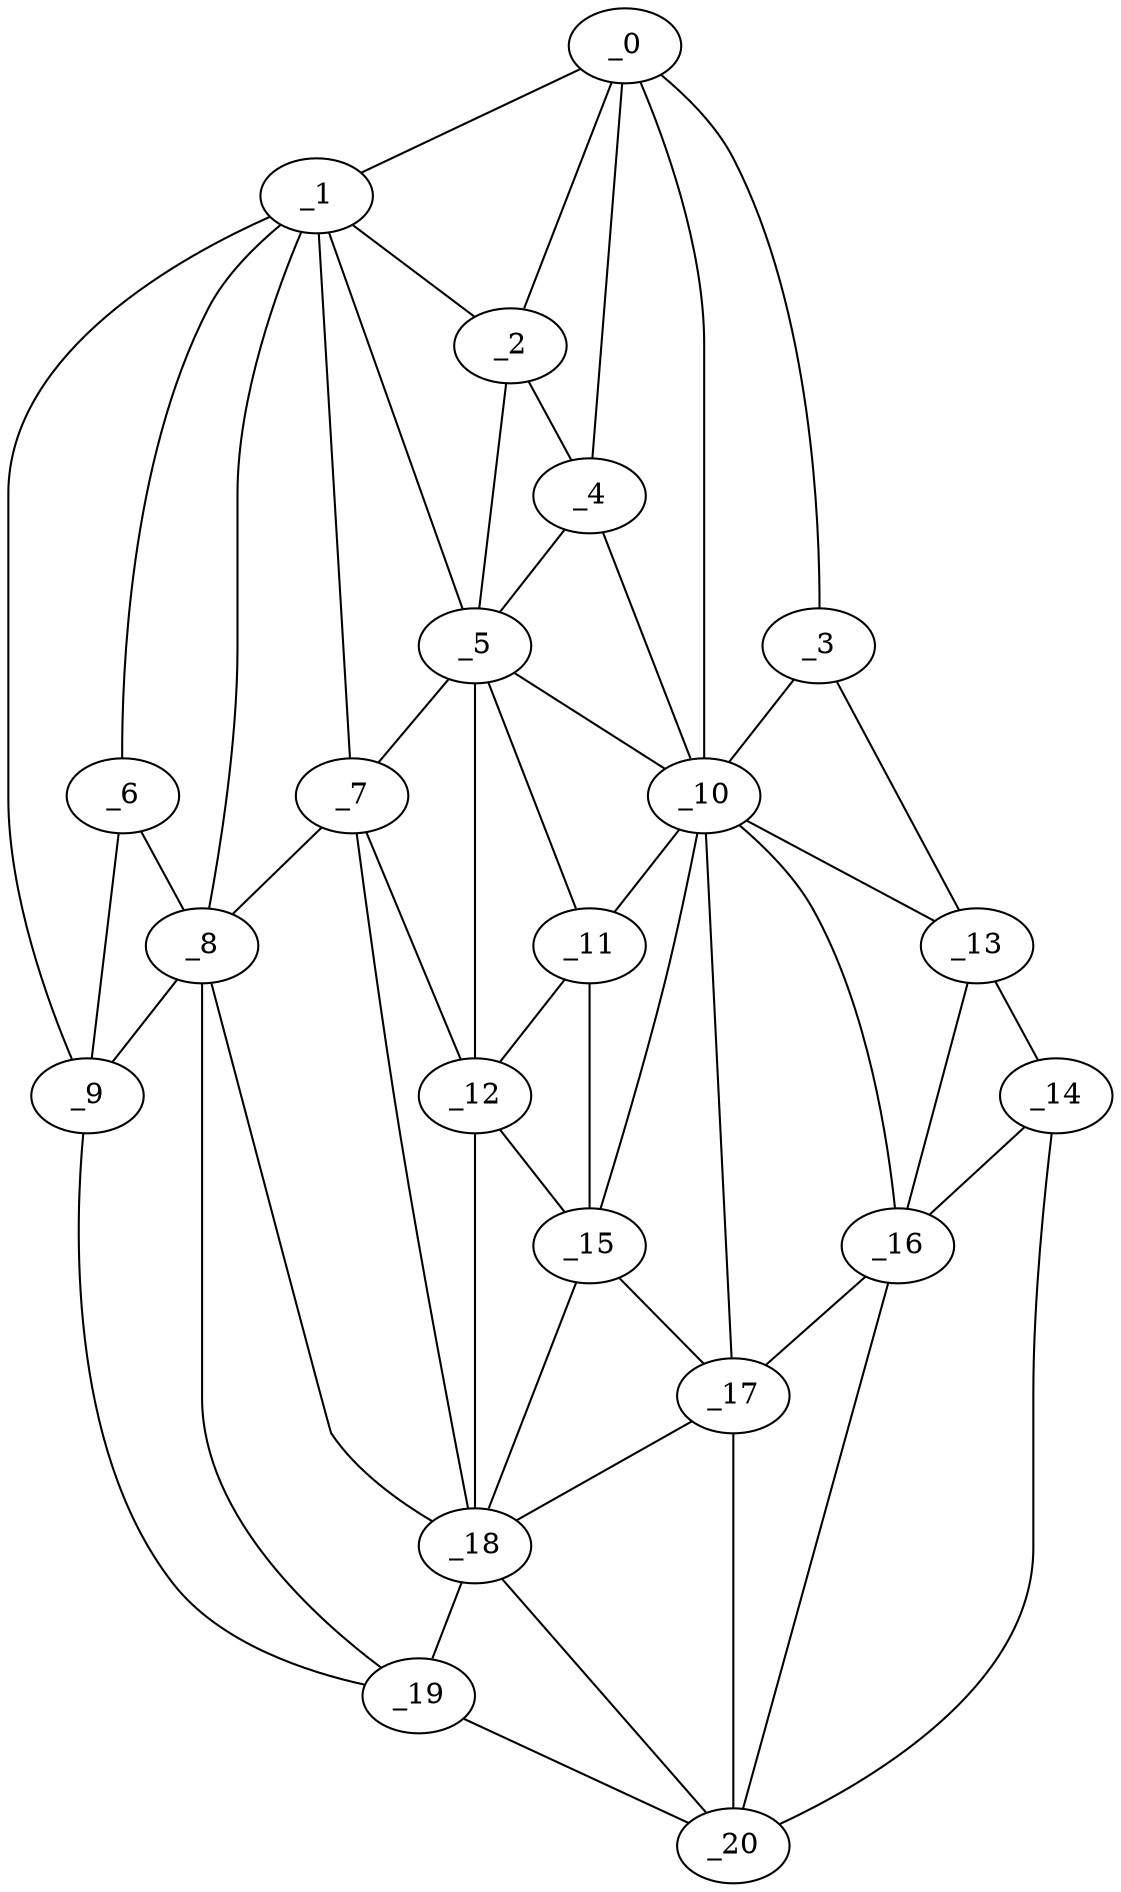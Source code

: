 graph "obj5__285.gxl" {
	_0	 [x=37,
		y=48];
	_1	 [x=39,
		y=113];
	_0 -- _1	 [valence=1];
	_2	 [x=42,
		y=68];
	_0 -- _2	 [valence=2];
	_3	 [x=43,
		y=28];
	_0 -- _3	 [valence=1];
	_4	 [x=43,
		y=64];
	_0 -- _4	 [valence=2];
	_10	 [x=84,
		y=61];
	_0 -- _10	 [valence=2];
	_1 -- _2	 [valence=1];
	_5	 [x=63,
		y=84];
	_1 -- _5	 [valence=2];
	_6	 [x=63,
		y=114];
	_1 -- _6	 [valence=2];
	_7	 [x=65,
		y=92];
	_1 -- _7	 [valence=2];
	_8	 [x=65,
		y=100];
	_1 -- _8	 [valence=1];
	_9	 [x=80,
		y=119];
	_1 -- _9	 [valence=1];
	_2 -- _4	 [valence=2];
	_2 -- _5	 [valence=1];
	_3 -- _10	 [valence=1];
	_13	 [x=88,
		y=27];
	_3 -- _13	 [valence=1];
	_4 -- _5	 [valence=2];
	_4 -- _10	 [valence=2];
	_5 -- _7	 [valence=1];
	_5 -- _10	 [valence=1];
	_11	 [x=84,
		y=70];
	_5 -- _11	 [valence=2];
	_12	 [x=85,
		y=79];
	_5 -- _12	 [valence=2];
	_6 -- _8	 [valence=2];
	_6 -- _9	 [valence=1];
	_7 -- _8	 [valence=2];
	_7 -- _12	 [valence=2];
	_18	 [x=94,
		y=90];
	_7 -- _18	 [valence=2];
	_8 -- _9	 [valence=2];
	_8 -- _18	 [valence=1];
	_19	 [x=94,
		y=111];
	_8 -- _19	 [valence=2];
	_9 -- _19	 [valence=1];
	_10 -- _11	 [valence=1];
	_10 -- _13	 [valence=2];
	_15	 [x=93,
		y=62];
	_10 -- _15	 [valence=2];
	_16	 [x=94,
		y=47];
	_10 -- _16	 [valence=2];
	_17	 [x=94,
		y=55];
	_10 -- _17	 [valence=2];
	_11 -- _12	 [valence=2];
	_11 -- _15	 [valence=1];
	_12 -- _15	 [valence=2];
	_12 -- _18	 [valence=1];
	_14	 [x=93,
		y=34];
	_13 -- _14	 [valence=1];
	_13 -- _16	 [valence=2];
	_14 -- _16	 [valence=2];
	_20	 [x=95,
		y=39];
	_14 -- _20	 [valence=1];
	_15 -- _17	 [valence=2];
	_15 -- _18	 [valence=2];
	_16 -- _17	 [valence=2];
	_16 -- _20	 [valence=1];
	_17 -- _18	 [valence=1];
	_17 -- _20	 [valence=2];
	_18 -- _19	 [valence=2];
	_18 -- _20	 [valence=2];
	_19 -- _20	 [valence=1];
}
